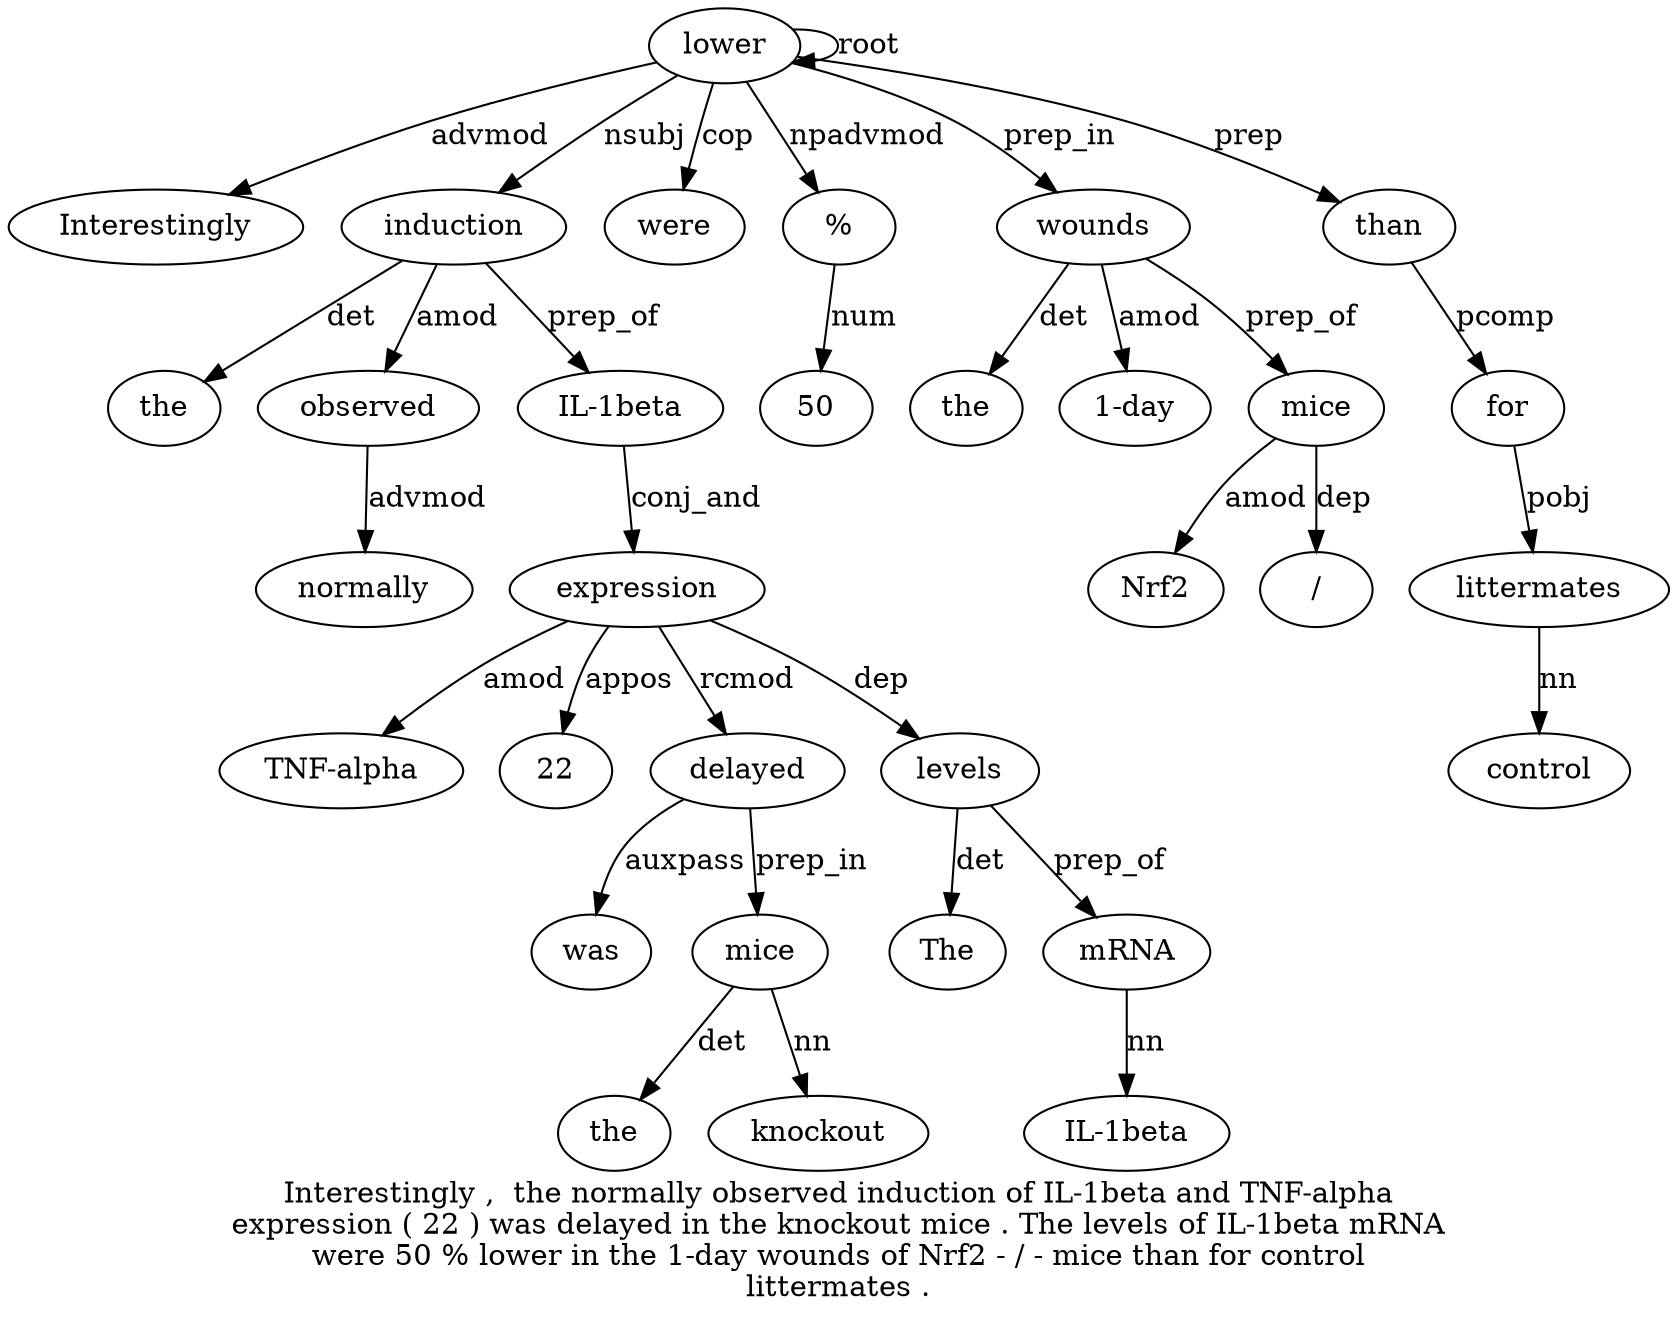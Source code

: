 digraph "Interestingly ,  the normally observed induction of IL-1beta and TNF-alpha expression ( 22 ) was delayed in the knockout mice . The levels of IL-1beta mRNA were 50 % lower in the 1-day wounds of Nrf2 - / - mice than for control littermates ." {
label="Interestingly ,  the normally observed induction of IL-1beta and TNF-alpha
expression ( 22 ) was delayed in the knockout mice . The levels of IL-1beta mRNA
were 50 % lower in the 1-day wounds of Nrf2 - / - mice than for control
littermates .";
lower30 [style=filled, fillcolor=white, label=lower];
Interestingly1 [style=filled, fillcolor=white, label=Interestingly];
lower30 -> Interestingly1  [label=advmod];
induction6 [style=filled, fillcolor=white, label=induction];
the3 [style=filled, fillcolor=white, label=the];
induction6 -> the3  [label=det];
observed5 [style=filled, fillcolor=white, label=observed];
normally4 [style=filled, fillcolor=white, label=normally];
observed5 -> normally4  [label=advmod];
induction6 -> observed5  [label=amod];
lower30 -> induction6  [label=nsubj];
"IL-1beta8" [style=filled, fillcolor=white, label="IL-1beta"];
induction6 -> "IL-1beta8"  [label=prep_of];
expression11 [style=filled, fillcolor=white, label=expression];
"TNF-alpha10" [style=filled, fillcolor=white, label="TNF-alpha"];
expression11 -> "TNF-alpha10"  [label=amod];
"IL-1beta8" -> expression11  [label=conj_and];
2213 [style=filled, fillcolor=white, label=22];
expression11 -> 2213  [label=appos];
delayed16 [style=filled, fillcolor=white, label=delayed];
was15 [style=filled, fillcolor=white, label=was];
delayed16 -> was15  [label=auxpass];
expression11 -> delayed16  [label=rcmod];
mice20 [style=filled, fillcolor=white, label=mice];
the18 [style=filled, fillcolor=white, label=the];
mice20 -> the18  [label=det];
knockout19 [style=filled, fillcolor=white, label=knockout];
mice20 -> knockout19  [label=nn];
delayed16 -> mice20  [label=prep_in];
levels23 [style=filled, fillcolor=white, label=levels];
The22 [style=filled, fillcolor=white, label=The];
levels23 -> The22  [label=det];
expression11 -> levels23  [label=dep];
mRNA26 [style=filled, fillcolor=white, label=mRNA];
"IL-1beta25" [style=filled, fillcolor=white, label="IL-1beta"];
mRNA26 -> "IL-1beta25"  [label=nn];
levels23 -> mRNA26  [label=prep_of];
were27 [style=filled, fillcolor=white, label=were];
lower30 -> were27  [label=cop];
"%29" [style=filled, fillcolor=white, label="%"];
5028 [style=filled, fillcolor=white, label=50];
"%29" -> 5028  [label=num];
lower30 -> "%29"  [label=npadvmod];
lower30 -> lower30  [label=root];
wounds34 [style=filled, fillcolor=white, label=wounds];
the32 [style=filled, fillcolor=white, label=the];
wounds34 -> the32  [label=det];
"1-day33" [style=filled, fillcolor=white, label="1-day"];
wounds34 -> "1-day33"  [label=amod];
lower30 -> wounds34  [label=prep_in];
mice40 [style=filled, fillcolor=white, label=mice];
Nrf236 [style=filled, fillcolor=white, label=Nrf2];
mice40 -> Nrf236  [label=amod];
"/38" [style=filled, fillcolor=white, label="/"];
mice40 -> "/38"  [label=dep];
wounds34 -> mice40  [label=prep_of];
than41 [style=filled, fillcolor=white, label=than];
lower30 -> than41  [label=prep];
for42 [style=filled, fillcolor=white, label=for];
than41 -> for42  [label=pcomp];
littermates44 [style=filled, fillcolor=white, label=littermates];
control43 [style=filled, fillcolor=white, label=control];
littermates44 -> control43  [label=nn];
for42 -> littermates44  [label=pobj];
}

